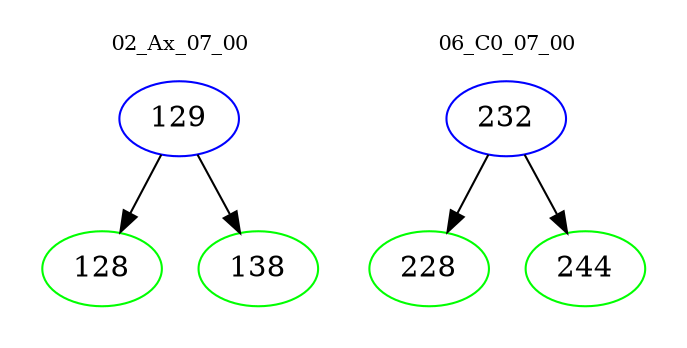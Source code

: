 digraph{
subgraph cluster_0 {
color = white
label = "02_Ax_07_00";
fontsize=10;
T0_129 [label="129", color="blue"]
T0_129 -> T0_128 [color="black"]
T0_128 [label="128", color="green"]
T0_129 -> T0_138 [color="black"]
T0_138 [label="138", color="green"]
}
subgraph cluster_1 {
color = white
label = "06_C0_07_00";
fontsize=10;
T1_232 [label="232", color="blue"]
T1_232 -> T1_228 [color="black"]
T1_228 [label="228", color="green"]
T1_232 -> T1_244 [color="black"]
T1_244 [label="244", color="green"]
}
}
